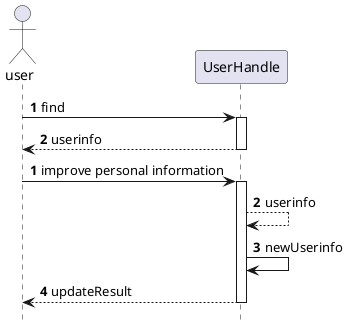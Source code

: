 @startuml
hide footbox
actor       user       as user
autonumber
user -> UserHandle: find
activate UserHandle
UserHandle--> user : userinfo
deactivate UserHandle

autonumber
user ->  UserHandle: improve personal information
activate  UserHandle
UserHandle --> UserHandle:userinfo
UserHandle ->UserHandle: newUserinfo
UserHandle -->user :updateResult
deactivate UserHandle
@enduml
